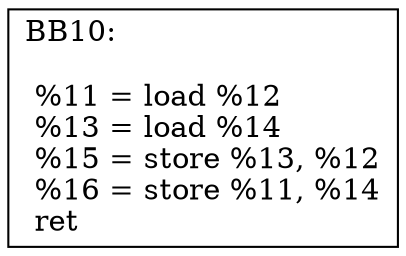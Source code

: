 digraph "CFG for 'Swap' function" {
BB10 [shape=record,
    label="{BB10:\l\l
             %11 = load %12\l
             %13 = load %14\l
             %15 = store %13, %12\l
             %16 = store %11, %14\l
             ret\l
             }"];
}